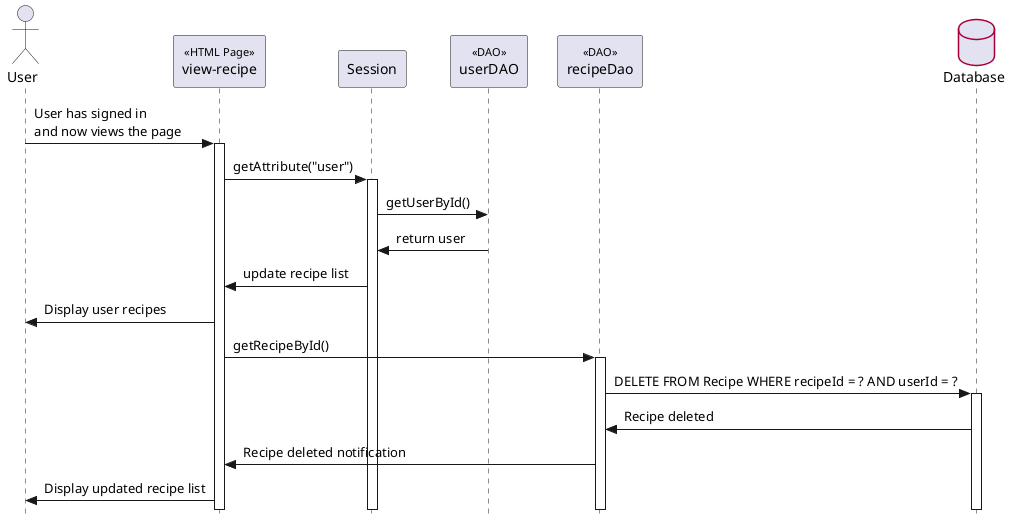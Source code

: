 @startuml

skinparam {
  Style StrictUML
  RoundCorner 5
  ParticipantPadding 10
  Padding 2
  SequenceStereotype {
    Font {
      Size 11
      Style plain
    }
  }
  Database {
    BorderColor #A80036
  }
}

actor "User" as user
participant "view-recipe" as viewRecipe << HTML Page >>
participant "Session" as session
participant "userDAO" as userDao << DAO >>
participant "recipeDao" as recipeDao << DAO >>
database "Database" as db

user -> viewRecipe++ : User has signed in\nand now views the page

viewRecipe -> session++ : getAttribute("user")
session -> userDao : getUserById()
userDao -> session : return user
session -> viewRecipe : update recipe list
viewRecipe -> user : Display user recipes

viewRecipe -> recipeDao++ : getRecipeById()
recipeDao -> db++ : DELETE FROM Recipe WHERE recipeId = ? AND userId = ?
db -> recipeDao : Recipe deleted
recipeDao -> viewRecipe : Recipe deleted notification

viewRecipe -> user : Display updated recipe list
@enduml